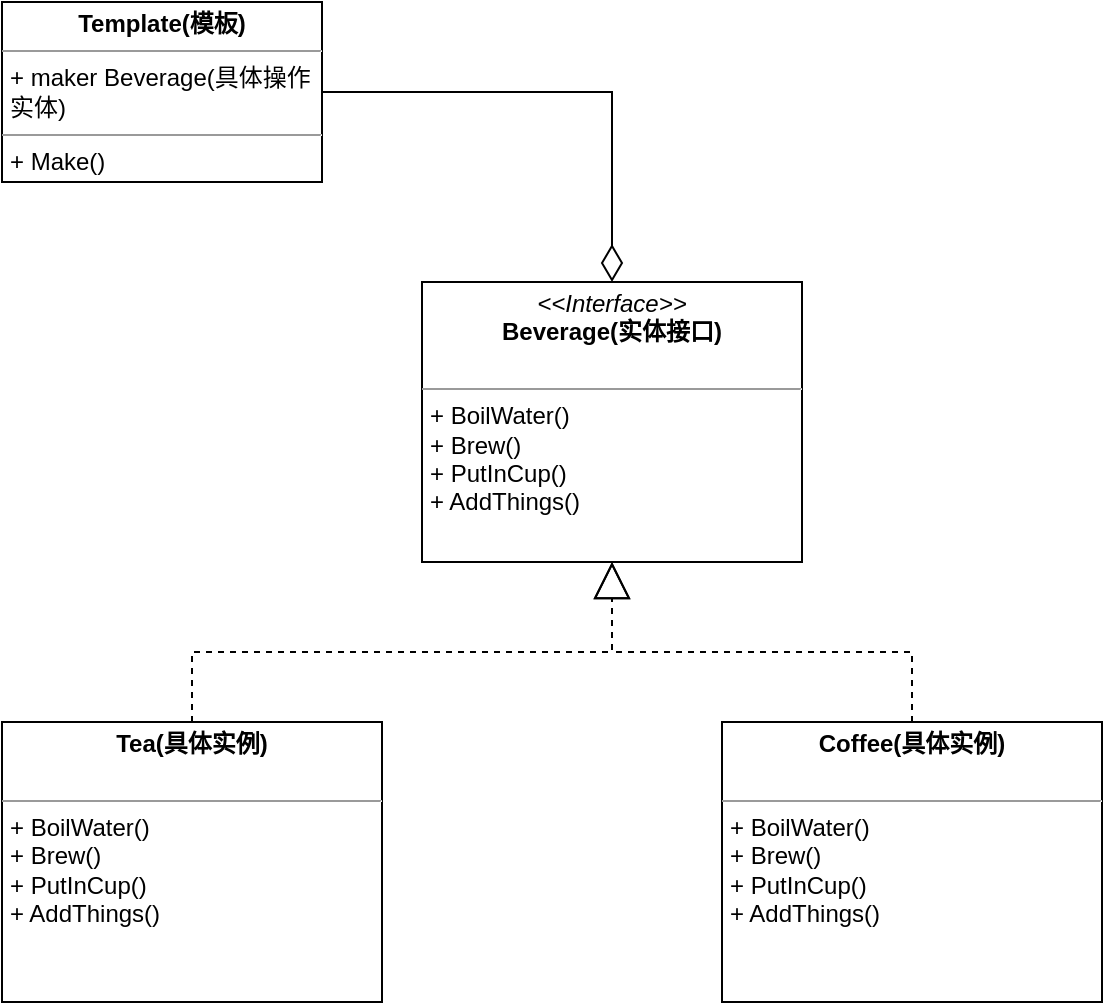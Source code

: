 <mxfile version="21.2.7" type="device">
  <diagram id="L2IzeMxKxSr5BN6Wipru" name="第 1 页">
    <mxGraphModel dx="1434" dy="854" grid="1" gridSize="10" guides="1" tooltips="1" connect="1" arrows="1" fold="1" page="1" pageScale="1" pageWidth="827" pageHeight="1169" math="0" shadow="0">
      <root>
        <mxCell id="0" />
        <mxCell id="1" parent="0" />
        <mxCell id="7wzmyLGi_G9AqCikTRcn-1" value="&lt;p style=&quot;margin:0px;margin-top:4px;text-align:center;&quot;&gt;&lt;i&gt;&amp;lt;&amp;lt;Interface&amp;gt;&amp;gt;&lt;/i&gt;&lt;br&gt;&lt;b&gt;Beverage(实体接口)&lt;/b&gt;&lt;/p&gt;&lt;p style=&quot;margin:0px;margin-left:4px;&quot;&gt;&lt;br&gt;&lt;/p&gt;&lt;hr size=&quot;1&quot;&gt;&lt;p style=&quot;margin:0px;margin-left:4px;&quot;&gt;+ BoilWater()&lt;/p&gt;&lt;p style=&quot;margin:0px;margin-left:4px;&quot;&gt;+ Brew()&lt;/p&gt;&lt;p style=&quot;margin:0px;margin-left:4px;&quot;&gt;+ PutInCup()&lt;/p&gt;&lt;p style=&quot;margin:0px;margin-left:4px;&quot;&gt;+ AddThings()&lt;/p&gt;" style="verticalAlign=top;align=left;overflow=fill;fontSize=12;fontFamily=Helvetica;html=1;whiteSpace=wrap;" vertex="1" parent="1">
          <mxGeometry x="550" y="290" width="190" height="140" as="geometry" />
        </mxCell>
        <mxCell id="7wzmyLGi_G9AqCikTRcn-4" style="edgeStyle=orthogonalEdgeStyle;rounded=0;orthogonalLoop=1;jettySize=auto;html=1;exitX=0.5;exitY=0;exitDx=0;exitDy=0;entryX=0.5;entryY=1;entryDx=0;entryDy=0;endSize=16;dashed=1;endArrow=block;endFill=0;" edge="1" parent="1" source="7wzmyLGi_G9AqCikTRcn-6" target="7wzmyLGi_G9AqCikTRcn-1">
          <mxGeometry relative="1" as="geometry">
            <mxPoint x="445" y="510" as="sourcePoint" />
          </mxGeometry>
        </mxCell>
        <mxCell id="7wzmyLGi_G9AqCikTRcn-5" style="edgeStyle=orthogonalEdgeStyle;rounded=0;orthogonalLoop=1;jettySize=auto;html=1;exitX=0.5;exitY=0;exitDx=0;exitDy=0;endSize=16;dashed=1;endArrow=block;endFill=0;" edge="1" parent="1" source="7wzmyLGi_G9AqCikTRcn-3" target="7wzmyLGi_G9AqCikTRcn-1">
          <mxGeometry relative="1" as="geometry" />
        </mxCell>
        <mxCell id="7wzmyLGi_G9AqCikTRcn-3" value="&lt;p style=&quot;margin:0px;margin-top:4px;text-align:center;&quot;&gt;&lt;b&gt;Coffee(具体实例)&lt;/b&gt;&lt;/p&gt;&lt;p style=&quot;margin:0px;margin-left:4px;&quot;&gt;&lt;br&gt;&lt;/p&gt;&lt;hr size=&quot;1&quot;&gt;&lt;p style=&quot;border-color: var(--border-color); margin: 0px 0px 0px 4px;&quot;&gt;+ BoilWater()&lt;/p&gt;&lt;p style=&quot;border-color: var(--border-color); margin: 0px 0px 0px 4px;&quot;&gt;+ Brew()&lt;/p&gt;&lt;p style=&quot;border-color: var(--border-color); margin: 0px 0px 0px 4px;&quot;&gt;+ PutInCup()&lt;/p&gt;&lt;p style=&quot;border-color: var(--border-color); margin: 0px 0px 0px 4px;&quot;&gt;+ AddThings()&lt;/p&gt;" style="verticalAlign=top;align=left;overflow=fill;fontSize=12;fontFamily=Helvetica;html=1;whiteSpace=wrap;" vertex="1" parent="1">
          <mxGeometry x="700" y="510" width="190" height="140" as="geometry" />
        </mxCell>
        <mxCell id="7wzmyLGi_G9AqCikTRcn-6" value="&lt;p style=&quot;margin:0px;margin-top:4px;text-align:center;&quot;&gt;&lt;b&gt;Tea(具体实例)&lt;/b&gt;&lt;/p&gt;&lt;p style=&quot;margin:0px;margin-left:4px;&quot;&gt;&lt;br&gt;&lt;/p&gt;&lt;hr size=&quot;1&quot;&gt;&lt;p style=&quot;margin:0px;margin-left:4px;&quot;&gt;+ BoilWater()&lt;/p&gt;&lt;p style=&quot;margin:0px;margin-left:4px;&quot;&gt;+ Brew()&lt;/p&gt;&lt;p style=&quot;margin:0px;margin-left:4px;&quot;&gt;+ PutInCup()&lt;/p&gt;&lt;p style=&quot;margin:0px;margin-left:4px;&quot;&gt;+ AddThings()&lt;/p&gt;" style="verticalAlign=top;align=left;overflow=fill;fontSize=12;fontFamily=Helvetica;html=1;whiteSpace=wrap;" vertex="1" parent="1">
          <mxGeometry x="340" y="510" width="190" height="140" as="geometry" />
        </mxCell>
        <mxCell id="7wzmyLGi_G9AqCikTRcn-8" style="edgeStyle=orthogonalEdgeStyle;rounded=0;orthogonalLoop=1;jettySize=auto;html=1;exitX=1;exitY=0.5;exitDx=0;exitDy=0;endArrow=diamondThin;endFill=0;endSize=16;" edge="1" parent="1" source="7wzmyLGi_G9AqCikTRcn-9" target="7wzmyLGi_G9AqCikTRcn-1">
          <mxGeometry relative="1" as="geometry">
            <mxPoint x="509" y="200" as="sourcePoint" />
          </mxGeometry>
        </mxCell>
        <mxCell id="7wzmyLGi_G9AqCikTRcn-9" value="&lt;p style=&quot;margin:0px;margin-top:4px;text-align:center;&quot;&gt;&lt;b style=&quot;border-color: var(--border-color);&quot;&gt;Template(模板)&lt;/b&gt;&lt;br&gt;&lt;/p&gt;&lt;hr size=&quot;1&quot;&gt;&lt;p style=&quot;margin:0px;margin-left:4px;&quot;&gt;+ maker Beverage(具体操作实体)&lt;/p&gt;&lt;hr size=&quot;1&quot;&gt;&lt;p style=&quot;margin:0px;margin-left:4px;&quot;&gt;+ Make()&lt;br&gt;&lt;/p&gt;" style="verticalAlign=top;align=left;overflow=fill;fontSize=12;fontFamily=Helvetica;html=1;whiteSpace=wrap;" vertex="1" parent="1">
          <mxGeometry x="340" y="150" width="160" height="90" as="geometry" />
        </mxCell>
      </root>
    </mxGraphModel>
  </diagram>
</mxfile>
